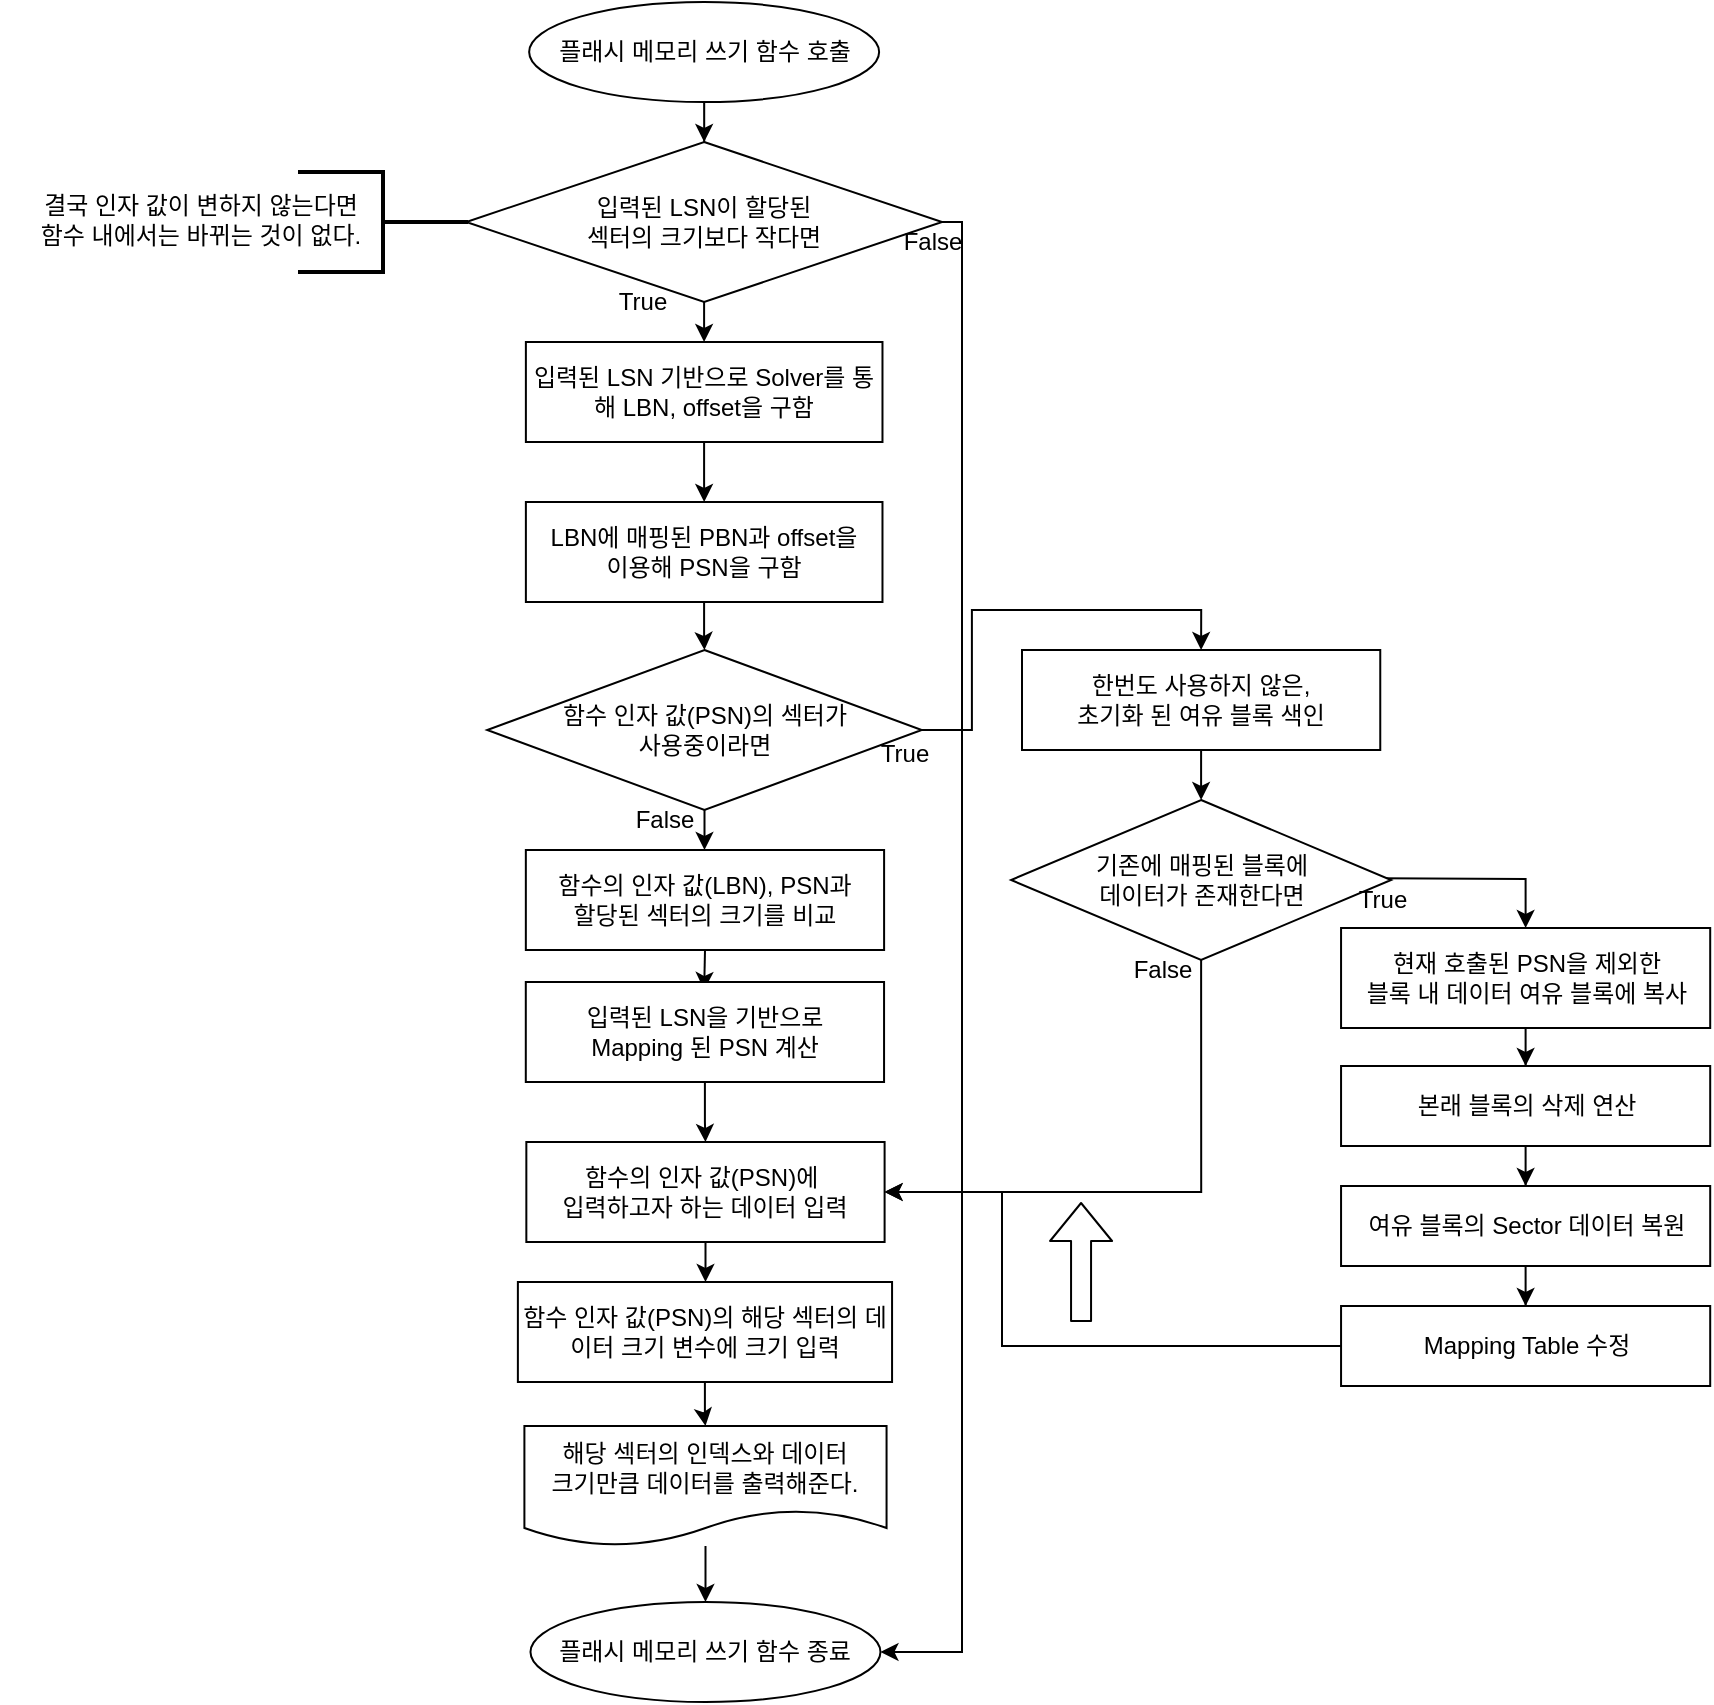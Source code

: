 <mxfile version="13.9.9" type="device"><diagram id="6jmNVvHfpzubFy3tRc5I" name="Page-1"><mxGraphModel dx="1086" dy="806" grid="1" gridSize="10" guides="1" tooltips="1" connect="1" arrows="1" fold="1" page="1" pageScale="1" pageWidth="1390" pageHeight="980" math="0" shadow="0"><root><mxCell id="0"/><mxCell id="1" parent="0"/><mxCell id="XNjI3s5x5w-VYezKtSv5-8" style="edgeStyle=orthogonalEdgeStyle;rounded=0;orthogonalLoop=1;jettySize=auto;html=1;entryX=0.5;entryY=0;entryDx=0;entryDy=0;" parent="1" source="qSgD5UGqMRmSTxQkrSyY-2" target="XNjI3s5x5w-VYezKtSv5-1" edge="1"><mxGeometry relative="1" as="geometry"/></mxCell><mxCell id="qSgD5UGqMRmSTxQkrSyY-2" value="플래시 메모리 쓰기 함수 호출" style="ellipse;whiteSpace=wrap;html=1;" parent="1" vertex="1"><mxGeometry x="563.57" y="30" width="175" height="50" as="geometry"/></mxCell><mxCell id="qSgD5UGqMRmSTxQkrSyY-3" value="True" style="text;html=1;align=center;verticalAlign=middle;resizable=0;points=[];autosize=1;" parent="1" vertex="1"><mxGeometry x="730.98" y="396" width="40" height="20" as="geometry"/></mxCell><mxCell id="XNjI3s5x5w-VYezKtSv5-12" style="edgeStyle=orthogonalEdgeStyle;rounded=0;orthogonalLoop=1;jettySize=auto;html=1;entryX=0.5;entryY=0;entryDx=0;entryDy=0;" parent="1" source="qSgD5UGqMRmSTxQkrSyY-7" target="qSgD5UGqMRmSTxQkrSyY-12" edge="1"><mxGeometry relative="1" as="geometry"/></mxCell><mxCell id="XNjI3s5x5w-VYezKtSv5-16" style="edgeStyle=orthogonalEdgeStyle;rounded=0;orthogonalLoop=1;jettySize=auto;html=1;entryX=0.5;entryY=0;entryDx=0;entryDy=0;" parent="1" source="qSgD5UGqMRmSTxQkrSyY-7" target="qSgD5UGqMRmSTxQkrSyY-42" edge="1"><mxGeometry relative="1" as="geometry"/></mxCell><mxCell id="qSgD5UGqMRmSTxQkrSyY-7" value="함수 인자 값(PSN)의 섹터가 &lt;br&gt;사용중이라면" style="rhombus;whiteSpace=wrap;html=1;" parent="1" vertex="1"><mxGeometry x="542.61" y="354" width="217.25" height="80" as="geometry"/></mxCell><mxCell id="qSgD5UGqMRmSTxQkrSyY-37" style="edgeStyle=orthogonalEdgeStyle;rounded=0;orthogonalLoop=1;jettySize=auto;html=1;entryX=0.5;entryY=0;entryDx=0;entryDy=0;" parent="1" source="qSgD5UGqMRmSTxQkrSyY-10" target="qSgD5UGqMRmSTxQkrSyY-19" edge="1"><mxGeometry relative="1" as="geometry"/></mxCell><mxCell id="qSgD5UGqMRmSTxQkrSyY-10" value="해당 섹터의 인덱스와 데이터 &lt;br&gt;크기만큼&amp;nbsp;데이터를 출력해준다." style="shape=document;whiteSpace=wrap;html=1;boundedLbl=1;" parent="1" vertex="1"><mxGeometry x="561.2" y="742" width="181.08" height="60" as="geometry"/></mxCell><mxCell id="qSgD5UGqMRmSTxQkrSyY-12" value="함수의 인자 값(LBN), PSN과 &lt;br&gt;할당된 섹터의 크기를 비교" style="rounded=0;whiteSpace=wrap;html=1;" parent="1" vertex="1"><mxGeometry x="561.92" y="454" width="179.13" height="50" as="geometry"/></mxCell><mxCell id="q7Co85d8MD2nfb29w95m-5" style="edgeStyle=orthogonalEdgeStyle;rounded=0;orthogonalLoop=1;jettySize=auto;html=1;" parent="1" edge="1"><mxGeometry relative="1" as="geometry"><mxPoint x="651.08" y="524" as="targetPoint"/><mxPoint x="651.5" y="503.994" as="sourcePoint"/></mxGeometry></mxCell><mxCell id="qSgD5UGqMRmSTxQkrSyY-19" value="플래시 메모리 쓰기 함수 종료" style="ellipse;whiteSpace=wrap;html=1;" parent="1" vertex="1"><mxGeometry x="564.24" y="830" width="175" height="50" as="geometry"/></mxCell><mxCell id="qSgD5UGqMRmSTxQkrSyY-35" style="edgeStyle=orthogonalEdgeStyle;rounded=0;orthogonalLoop=1;jettySize=auto;html=1;entryX=0.5;entryY=0;entryDx=0;entryDy=0;" parent="1" source="qSgD5UGqMRmSTxQkrSyY-32" target="qSgD5UGqMRmSTxQkrSyY-34" edge="1"><mxGeometry relative="1" as="geometry"/></mxCell><mxCell id="qSgD5UGqMRmSTxQkrSyY-32" value="함수의 인자 값(PSN)에&amp;nbsp;&lt;br&gt;입력하고자 하는 데이터 입력" style="rounded=0;whiteSpace=wrap;html=1;" parent="1" vertex="1"><mxGeometry x="562.17" y="600" width="179.13" height="50" as="geometry"/></mxCell><mxCell id="qSgD5UGqMRmSTxQkrSyY-36" style="edgeStyle=orthogonalEdgeStyle;rounded=0;orthogonalLoop=1;jettySize=auto;html=1;entryX=0.5;entryY=0;entryDx=0;entryDy=0;" parent="1" source="qSgD5UGqMRmSTxQkrSyY-34" target="qSgD5UGqMRmSTxQkrSyY-10" edge="1"><mxGeometry relative="1" as="geometry"/></mxCell><mxCell id="qSgD5UGqMRmSTxQkrSyY-34" value="함수 인자 값(PSN)의 해당 섹터의 데이터 크기 변수에 크기 입력" style="rounded=0;whiteSpace=wrap;html=1;" parent="1" vertex="1"><mxGeometry x="557.94" y="670" width="187.09" height="50" as="geometry"/></mxCell><mxCell id="qSgD5UGqMRmSTxQkrSyY-39" value="False" style="text;html=1;align=center;verticalAlign=middle;resizable=0;points=[];autosize=1;" parent="1" vertex="1"><mxGeometry x="610.98" y="429" width="40" height="20" as="geometry"/></mxCell><mxCell id="mK2NJYo1m1h-GnAgIWXh-1" style="edgeStyle=orthogonalEdgeStyle;rounded=0;orthogonalLoop=1;jettySize=auto;html=1;entryX=0.5;entryY=0;entryDx=0;entryDy=0;" edge="1" parent="1" source="qSgD5UGqMRmSTxQkrSyY-42" target="AmT-MAxy1-07FUsLGDvV-5"><mxGeometry relative="1" as="geometry"/></mxCell><mxCell id="qSgD5UGqMRmSTxQkrSyY-42" value="한번도 사용하지 않은,&lt;br&gt;초기화 된 여유 블록 색인" style="rounded=0;whiteSpace=wrap;html=1;" parent="1" vertex="1"><mxGeometry x="810.0" y="354" width="179.13" height="50" as="geometry"/></mxCell><mxCell id="AmT-MAxy1-07FUsLGDvV-4" style="edgeStyle=orthogonalEdgeStyle;rounded=0;orthogonalLoop=1;jettySize=auto;html=1;entryX=0.5;entryY=0;entryDx=0;entryDy=0;" parent="1" source="AmT-MAxy1-07FUsLGDvV-2" target="qSgD5UGqMRmSTxQkrSyY-32" edge="1"><mxGeometry relative="1" as="geometry"/></mxCell><mxCell id="AmT-MAxy1-07FUsLGDvV-2" value="입력된 LSN을 기반으로 &lt;br&gt;Mapping 된 PSN 계산" style="rounded=0;whiteSpace=wrap;html=1;" parent="1" vertex="1"><mxGeometry x="561.9" y="520" width="179.13" height="50" as="geometry"/></mxCell><mxCell id="q7Co85d8MD2nfb29w95m-7" style="edgeStyle=orthogonalEdgeStyle;rounded=0;orthogonalLoop=1;jettySize=auto;html=1;entryX=0.5;entryY=0;entryDx=0;entryDy=0;" parent="1" target="AmT-MAxy1-07FUsLGDvV-20" edge="1"><mxGeometry relative="1" as="geometry"><mxPoint x="964.3" y="468" as="sourcePoint"/></mxGeometry></mxCell><mxCell id="XNjI3s5x5w-VYezKtSv5-18" style="edgeStyle=orthogonalEdgeStyle;rounded=0;orthogonalLoop=1;jettySize=auto;html=1;entryX=1;entryY=0.5;entryDx=0;entryDy=0;exitX=0.5;exitY=1;exitDx=0;exitDy=0;" parent="1" source="AmT-MAxy1-07FUsLGDvV-5" target="qSgD5UGqMRmSTxQkrSyY-32" edge="1"><mxGeometry relative="1" as="geometry"><Array as="points"><mxPoint x="900" y="625"/></Array></mxGeometry></mxCell><mxCell id="AmT-MAxy1-07FUsLGDvV-5" value="기존에 매핑된 블록에&lt;br&gt;데이터가 존재한다면" style="rhombus;whiteSpace=wrap;html=1;" parent="1" vertex="1"><mxGeometry x="804.56" y="429" width="190" height="80" as="geometry"/></mxCell><mxCell id="AmT-MAxy1-07FUsLGDvV-13" value="False" style="text;html=1;align=center;verticalAlign=middle;resizable=0;points=[];autosize=1;" parent="1" vertex="1"><mxGeometry x="860" y="504" width="40" height="20" as="geometry"/></mxCell><mxCell id="AmT-MAxy1-07FUsLGDvV-23" style="edgeStyle=orthogonalEdgeStyle;rounded=0;orthogonalLoop=1;jettySize=auto;html=1;entryX=0.5;entryY=0;entryDx=0;entryDy=0;" parent="1" source="AmT-MAxy1-07FUsLGDvV-20" target="AmT-MAxy1-07FUsLGDvV-22" edge="1"><mxGeometry relative="1" as="geometry"/></mxCell><mxCell id="AmT-MAxy1-07FUsLGDvV-20" value="현재 호출된 PSN을 제외한 &lt;br&gt;블록 내 데이터 여유 블록에 복사" style="rounded=0;whiteSpace=wrap;html=1;" parent="1" vertex="1"><mxGeometry x="969.53" y="493" width="184.57" height="50" as="geometry"/></mxCell><mxCell id="AmT-MAxy1-07FUsLGDvV-25" style="edgeStyle=orthogonalEdgeStyle;rounded=0;orthogonalLoop=1;jettySize=auto;html=1;entryX=0.5;entryY=0;entryDx=0;entryDy=0;" parent="1" source="AmT-MAxy1-07FUsLGDvV-22" target="AmT-MAxy1-07FUsLGDvV-24" edge="1"><mxGeometry relative="1" as="geometry"/></mxCell><mxCell id="AmT-MAxy1-07FUsLGDvV-22" value="본래 블록의 삭제 연산" style="rounded=0;whiteSpace=wrap;html=1;" parent="1" vertex="1"><mxGeometry x="969.53" y="562" width="184.57" height="40" as="geometry"/></mxCell><mxCell id="AmT-MAxy1-07FUsLGDvV-28" style="edgeStyle=orthogonalEdgeStyle;rounded=0;orthogonalLoop=1;jettySize=auto;html=1;entryX=0.5;entryY=0;entryDx=0;entryDy=0;" parent="1" source="AmT-MAxy1-07FUsLGDvV-24" target="AmT-MAxy1-07FUsLGDvV-27" edge="1"><mxGeometry relative="1" as="geometry"/></mxCell><mxCell id="AmT-MAxy1-07FUsLGDvV-24" value="여유 블록의 Sector 데이터 복원" style="rounded=0;whiteSpace=wrap;html=1;" parent="1" vertex="1"><mxGeometry x="969.53" y="622" width="184.57" height="40" as="geometry"/></mxCell><mxCell id="AmT-MAxy1-07FUsLGDvV-29" style="edgeStyle=orthogonalEdgeStyle;rounded=0;orthogonalLoop=1;jettySize=auto;html=1;entryX=1;entryY=0.5;entryDx=0;entryDy=0;" parent="1" source="AmT-MAxy1-07FUsLGDvV-27" target="qSgD5UGqMRmSTxQkrSyY-32" edge="1"><mxGeometry relative="1" as="geometry"><Array as="points"><mxPoint x="800" y="702"/><mxPoint x="800" y="625"/></Array></mxGeometry></mxCell><mxCell id="AmT-MAxy1-07FUsLGDvV-27" value="Mapping Table 수정" style="rounded=0;whiteSpace=wrap;html=1;" parent="1" vertex="1"><mxGeometry x="969.53" y="682" width="184.57" height="40" as="geometry"/></mxCell><mxCell id="q7Co85d8MD2nfb29w95m-8" value="True" style="text;html=1;align=center;verticalAlign=middle;resizable=0;points=[];autosize=1;" parent="1" vertex="1"><mxGeometry x="969.53" y="469" width="40" height="20" as="geometry"/></mxCell><mxCell id="H74VGzqFeUsiTDJWdJhW-6" style="edgeStyle=orthogonalEdgeStyle;rounded=0;orthogonalLoop=1;jettySize=auto;html=1;entryX=0.5;entryY=0;entryDx=0;entryDy=0;" parent="1" source="H74VGzqFeUsiTDJWdJhW-7" target="H74VGzqFeUsiTDJWdJhW-8" edge="1"><mxGeometry relative="1" as="geometry"/></mxCell><mxCell id="H74VGzqFeUsiTDJWdJhW-7" value="입력된 LSN 기반으로 Solver를 통해 LBN, offset을 구함" style="rounded=0;whiteSpace=wrap;html=1;" parent="1" vertex="1"><mxGeometry x="561.94" y="200" width="178.3" height="50" as="geometry"/></mxCell><mxCell id="H74VGzqFeUsiTDJWdJhW-10" style="edgeStyle=orthogonalEdgeStyle;rounded=0;orthogonalLoop=1;jettySize=auto;html=1;entryX=0.5;entryY=0;entryDx=0;entryDy=0;" parent="1" source="H74VGzqFeUsiTDJWdJhW-8" target="qSgD5UGqMRmSTxQkrSyY-7" edge="1"><mxGeometry relative="1" as="geometry"/></mxCell><mxCell id="H74VGzqFeUsiTDJWdJhW-8" value="LBN에 매핑된 PBN과 offset을&lt;br&gt;이용해 PSN을 구함" style="rounded=0;whiteSpace=wrap;html=1;" parent="1" vertex="1"><mxGeometry x="561.94" y="280" width="178.3" height="50" as="geometry"/></mxCell><mxCell id="XNjI3s5x5w-VYezKtSv5-10" style="edgeStyle=orthogonalEdgeStyle;rounded=0;orthogonalLoop=1;jettySize=auto;html=1;entryX=0.5;entryY=0;entryDx=0;entryDy=0;" parent="1" source="XNjI3s5x5w-VYezKtSv5-1" target="H74VGzqFeUsiTDJWdJhW-7" edge="1"><mxGeometry relative="1" as="geometry"/></mxCell><mxCell id="XNjI3s5x5w-VYezKtSv5-15" style="edgeStyle=orthogonalEdgeStyle;rounded=0;orthogonalLoop=1;jettySize=auto;html=1;entryX=1;entryY=0.5;entryDx=0;entryDy=0;" parent="1" source="XNjI3s5x5w-VYezKtSv5-1" target="qSgD5UGqMRmSTxQkrSyY-19" edge="1"><mxGeometry relative="1" as="geometry"><Array as="points"><mxPoint x="780" y="140"/><mxPoint x="780" y="855"/></Array></mxGeometry></mxCell><mxCell id="XNjI3s5x5w-VYezKtSv5-1" value="입력된 LSN이 할당된 &lt;br&gt;섹터의 크기보다 작다면" style="rhombus;whiteSpace=wrap;html=1;" parent="1" vertex="1"><mxGeometry x="532.13" y="100" width="237.89" height="80" as="geometry"/></mxCell><mxCell id="XNjI3s5x5w-VYezKtSv5-2" value="" style="group" parent="1" vertex="1" connectable="0"><mxGeometry x="300.0" y="114" width="226" height="50" as="geometry"/></mxCell><mxCell id="XNjI3s5x5w-VYezKtSv5-3" value="" style="group" parent="XNjI3s5x5w-VYezKtSv5-2" vertex="1" connectable="0"><mxGeometry y="-3.553e-15" width="226" height="50" as="geometry"/></mxCell><mxCell id="XNjI3s5x5w-VYezKtSv5-4" value="" style="group" parent="XNjI3s5x5w-VYezKtSv5-3" vertex="1" connectable="0"><mxGeometry x="-1" y="3.553e-15" width="226" height="51" as="geometry"/></mxCell><mxCell id="XNjI3s5x5w-VYezKtSv5-5" value="" style="group" parent="XNjI3s5x5w-VYezKtSv5-4" vertex="1" connectable="0"><mxGeometry x="8" width="226" height="51" as="geometry"/></mxCell><mxCell id="XNjI3s5x5w-VYezKtSv5-6" value="" style="strokeWidth=2;html=1;shape=mxgraph.flowchart.annotation_2;align=left;labelPosition=right;pointerEvents=1;rotation=-180;" parent="XNjI3s5x5w-VYezKtSv5-5" vertex="1"><mxGeometry x="141" y="1" width="85" height="50" as="geometry"/></mxCell><mxCell id="XNjI3s5x5w-VYezKtSv5-7" value="결국 인자 값이 변하지 않는다면&lt;br&gt;함수 내에서는 바뀌는 것이 없다." style="text;html=1;strokeColor=none;fillColor=none;align=center;verticalAlign=middle;whiteSpace=wrap;rounded=0;rotation=0;" parent="XNjI3s5x5w-VYezKtSv5-5" vertex="1"><mxGeometry width="185" height="50" as="geometry"/></mxCell><mxCell id="XNjI3s5x5w-VYezKtSv5-13" value="True" style="text;html=1;align=center;verticalAlign=middle;resizable=0;points=[];autosize=1;" parent="1" vertex="1"><mxGeometry x="600" y="170" width="40" height="20" as="geometry"/></mxCell><mxCell id="XNjI3s5x5w-VYezKtSv5-14" value="False" style="text;html=1;align=center;verticalAlign=middle;resizable=0;points=[];autosize=1;" parent="1" vertex="1"><mxGeometry x="745.03" y="140" width="40" height="20" as="geometry"/></mxCell><mxCell id="XNjI3s5x5w-VYezKtSv5-19" value="" style="shape=flexArrow;endArrow=classic;html=1;" parent="1" edge="1"><mxGeometry width="50" height="50" relative="1" as="geometry"><mxPoint x="839.53" y="690" as="sourcePoint"/><mxPoint x="839.53" y="630" as="targetPoint"/></mxGeometry></mxCell></root></mxGraphModel></diagram></mxfile>